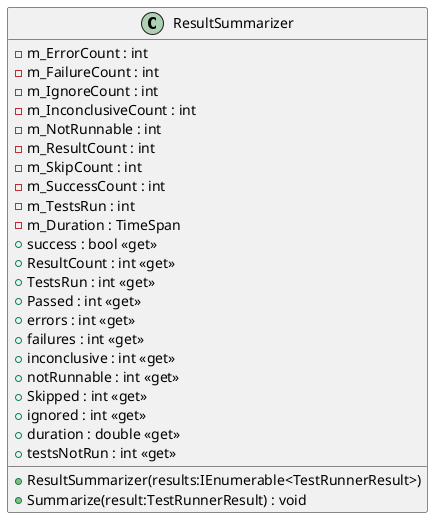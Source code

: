 @startuml
class ResultSummarizer {
    - m_ErrorCount : int
    - m_FailureCount : int
    - m_IgnoreCount : int
    - m_InconclusiveCount : int
    - m_NotRunnable : int
    - m_ResultCount : int
    - m_SkipCount : int
    - m_SuccessCount : int
    - m_TestsRun : int
    - m_Duration : TimeSpan
    + ResultSummarizer(results:IEnumerable<TestRunnerResult>)
    + success : bool <<get>>
    + ResultCount : int <<get>>
    + TestsRun : int <<get>>
    + Passed : int <<get>>
    + errors : int <<get>>
    + failures : int <<get>>
    + inconclusive : int <<get>>
    + notRunnable : int <<get>>
    + Skipped : int <<get>>
    + ignored : int <<get>>
    + duration : double <<get>>
    + testsNotRun : int <<get>>
    + Summarize(result:TestRunnerResult) : void
}
@enduml
